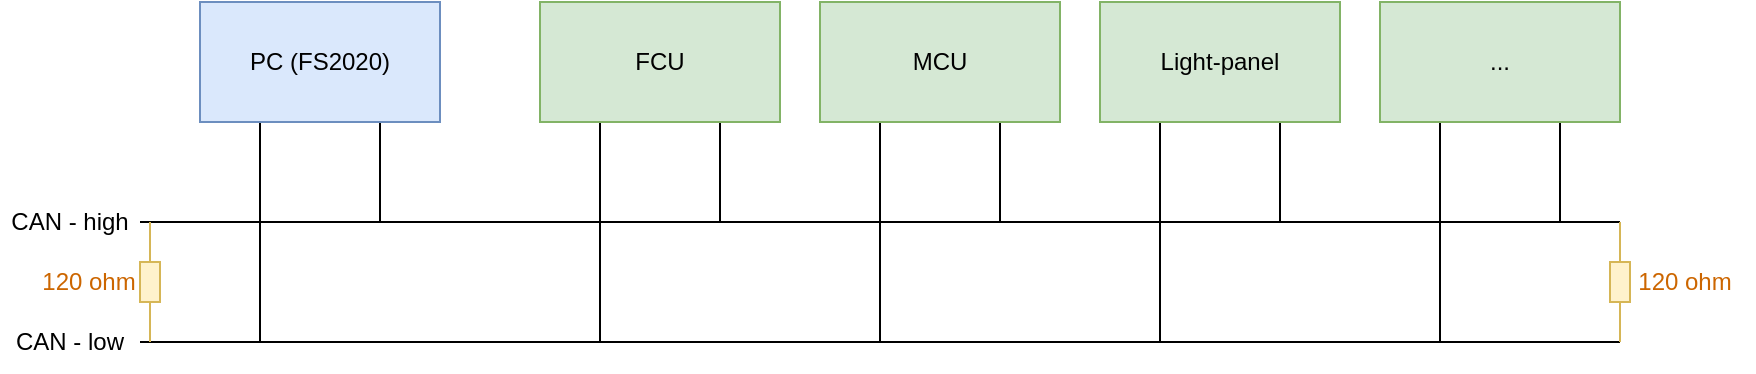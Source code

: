 <mxfile version="21.2.9" type="device">
  <diagram id="-o28_a95GBK_GpdNQeRj" name="Page-1">
    <mxGraphModel dx="1695" dy="532" grid="1" gridSize="10" guides="1" tooltips="1" connect="1" arrows="1" fold="1" page="1" pageScale="1" pageWidth="827" pageHeight="1169" math="0" shadow="0">
      <root>
        <mxCell id="0" />
        <mxCell id="1" parent="0" />
        <mxCell id="iA1u8_zSU9ONUiLPO_8F-10" style="edgeStyle=orthogonalEdgeStyle;rounded=0;orthogonalLoop=1;jettySize=auto;html=1;exitX=0.25;exitY=1;exitDx=0;exitDy=0;endArrow=none;endFill=0;" parent="1" source="iA1u8_zSU9ONUiLPO_8F-1" edge="1">
          <mxGeometry relative="1" as="geometry">
            <mxPoint x="200" y="360" as="targetPoint" />
          </mxGeometry>
        </mxCell>
        <mxCell id="iA1u8_zSU9ONUiLPO_8F-25" style="edgeStyle=orthogonalEdgeStyle;rounded=0;orthogonalLoop=1;jettySize=auto;html=1;exitX=0.75;exitY=1;exitDx=0;exitDy=0;endArrow=none;endFill=0;" parent="1" source="iA1u8_zSU9ONUiLPO_8F-1" edge="1">
          <mxGeometry relative="1" as="geometry">
            <mxPoint x="260" y="300" as="targetPoint" />
          </mxGeometry>
        </mxCell>
        <mxCell id="iA1u8_zSU9ONUiLPO_8F-1" value="FCU" style="rounded=0;whiteSpace=wrap;html=1;fillColor=#d5e8d4;strokeColor=#82b366;" parent="1" vertex="1">
          <mxGeometry x="170" y="190" width="120" height="60" as="geometry" />
        </mxCell>
        <mxCell id="iA1u8_zSU9ONUiLPO_8F-26" style="edgeStyle=orthogonalEdgeStyle;rounded=0;orthogonalLoop=1;jettySize=auto;html=1;exitX=0.75;exitY=1;exitDx=0;exitDy=0;endArrow=none;endFill=0;" parent="1" source="iA1u8_zSU9ONUiLPO_8F-2" edge="1">
          <mxGeometry relative="1" as="geometry">
            <mxPoint x="400" y="300" as="targetPoint" />
          </mxGeometry>
        </mxCell>
        <mxCell id="iA1u8_zSU9ONUiLPO_8F-27" style="edgeStyle=orthogonalEdgeStyle;rounded=0;orthogonalLoop=1;jettySize=auto;html=1;exitX=0.25;exitY=1;exitDx=0;exitDy=0;endArrow=none;endFill=0;" parent="1" source="iA1u8_zSU9ONUiLPO_8F-2" edge="1">
          <mxGeometry relative="1" as="geometry">
            <mxPoint x="340" y="360" as="targetPoint" />
          </mxGeometry>
        </mxCell>
        <mxCell id="iA1u8_zSU9ONUiLPO_8F-2" value="MCU" style="rounded=0;whiteSpace=wrap;html=1;fillColor=#d5e8d4;strokeColor=#82b366;" parent="1" vertex="1">
          <mxGeometry x="310" y="190" width="120" height="60" as="geometry" />
        </mxCell>
        <mxCell id="iA1u8_zSU9ONUiLPO_8F-14" style="edgeStyle=orthogonalEdgeStyle;rounded=0;orthogonalLoop=1;jettySize=auto;html=1;exitX=0.25;exitY=1;exitDx=0;exitDy=0;endArrow=none;endFill=0;" parent="1" source="iA1u8_zSU9ONUiLPO_8F-3" edge="1">
          <mxGeometry relative="1" as="geometry">
            <mxPoint x="480" y="360" as="targetPoint" />
          </mxGeometry>
        </mxCell>
        <mxCell id="iA1u8_zSU9ONUiLPO_8F-15" style="edgeStyle=orthogonalEdgeStyle;rounded=0;orthogonalLoop=1;jettySize=auto;html=1;exitX=0.75;exitY=1;exitDx=0;exitDy=0;endArrow=none;endFill=0;" parent="1" source="iA1u8_zSU9ONUiLPO_8F-3" edge="1">
          <mxGeometry relative="1" as="geometry">
            <mxPoint x="540" y="300" as="targetPoint" />
          </mxGeometry>
        </mxCell>
        <mxCell id="iA1u8_zSU9ONUiLPO_8F-3" value="Light-panel" style="rounded=0;whiteSpace=wrap;html=1;fillColor=#d5e8d4;strokeColor=#82b366;" parent="1" vertex="1">
          <mxGeometry x="450" y="190" width="120" height="60" as="geometry" />
        </mxCell>
        <mxCell id="iA1u8_zSU9ONUiLPO_8F-16" style="edgeStyle=orthogonalEdgeStyle;rounded=0;orthogonalLoop=1;jettySize=auto;html=1;exitX=0.25;exitY=1;exitDx=0;exitDy=0;endArrow=none;endFill=0;" parent="1" source="iA1u8_zSU9ONUiLPO_8F-4" edge="1">
          <mxGeometry relative="1" as="geometry">
            <mxPoint x="620" y="360" as="targetPoint" />
          </mxGeometry>
        </mxCell>
        <mxCell id="iA1u8_zSU9ONUiLPO_8F-17" style="edgeStyle=orthogonalEdgeStyle;rounded=0;orthogonalLoop=1;jettySize=auto;html=1;exitX=0.75;exitY=1;exitDx=0;exitDy=0;endArrow=none;endFill=0;" parent="1" source="iA1u8_zSU9ONUiLPO_8F-4" edge="1">
          <mxGeometry relative="1" as="geometry">
            <mxPoint x="680" y="300" as="targetPoint" />
          </mxGeometry>
        </mxCell>
        <mxCell id="iA1u8_zSU9ONUiLPO_8F-4" value="..." style="rounded=0;whiteSpace=wrap;html=1;fillColor=#d5e8d4;strokeColor=#82b366;" parent="1" vertex="1">
          <mxGeometry x="590" y="190" width="120" height="60" as="geometry" />
        </mxCell>
        <mxCell id="iA1u8_zSU9ONUiLPO_8F-8" style="edgeStyle=orthogonalEdgeStyle;rounded=0;orthogonalLoop=1;jettySize=auto;html=1;exitX=0.25;exitY=1;exitDx=0;exitDy=0;endArrow=none;endFill=0;" parent="1" source="iA1u8_zSU9ONUiLPO_8F-5" edge="1">
          <mxGeometry relative="1" as="geometry">
            <mxPoint x="30" y="360" as="targetPoint" />
          </mxGeometry>
        </mxCell>
        <mxCell id="iA1u8_zSU9ONUiLPO_8F-24" style="edgeStyle=orthogonalEdgeStyle;rounded=0;orthogonalLoop=1;jettySize=auto;html=1;exitX=0.75;exitY=1;exitDx=0;exitDy=0;endArrow=none;endFill=0;" parent="1" source="iA1u8_zSU9ONUiLPO_8F-5" edge="1">
          <mxGeometry relative="1" as="geometry">
            <mxPoint x="90" y="300" as="targetPoint" />
          </mxGeometry>
        </mxCell>
        <mxCell id="iA1u8_zSU9ONUiLPO_8F-5" value="PC (FS2020)" style="rounded=0;whiteSpace=wrap;html=1;fillColor=#dae8fc;strokeColor=#6c8ebf;" parent="1" vertex="1">
          <mxGeometry y="190" width="120" height="60" as="geometry" />
        </mxCell>
        <mxCell id="iA1u8_zSU9ONUiLPO_8F-6" value="" style="endArrow=none;html=1;rounded=0;" parent="1" edge="1">
          <mxGeometry width="50" height="50" relative="1" as="geometry">
            <mxPoint x="-30" y="300" as="sourcePoint" />
            <mxPoint x="710" y="300" as="targetPoint" />
          </mxGeometry>
        </mxCell>
        <mxCell id="iA1u8_zSU9ONUiLPO_8F-7" value="" style="endArrow=none;html=1;rounded=0;" parent="1" edge="1">
          <mxGeometry width="50" height="50" relative="1" as="geometry">
            <mxPoint x="-30" y="360" as="sourcePoint" />
            <mxPoint x="710" y="360" as="targetPoint" />
          </mxGeometry>
        </mxCell>
        <mxCell id="iA1u8_zSU9ONUiLPO_8F-18" value="CAN - high" style="text;html=1;strokeColor=none;fillColor=none;align=center;verticalAlign=middle;whiteSpace=wrap;rounded=0;" parent="1" vertex="1">
          <mxGeometry x="-100" y="285" width="70" height="30" as="geometry" />
        </mxCell>
        <mxCell id="iA1u8_zSU9ONUiLPO_8F-19" value="CAN - low" style="text;html=1;strokeColor=none;fillColor=none;align=center;verticalAlign=middle;whiteSpace=wrap;rounded=0;" parent="1" vertex="1">
          <mxGeometry x="-100" y="345" width="70" height="30" as="geometry" />
        </mxCell>
        <mxCell id="bqVOp6m3kdSGxzqZ1-0s-2" style="edgeStyle=orthogonalEdgeStyle;rounded=0;orthogonalLoop=1;jettySize=auto;html=1;endArrow=none;endFill=0;fillColor=#fff2cc;strokeColor=#d6b656;" edge="1" parent="1" source="bqVOp6m3kdSGxzqZ1-0s-1">
          <mxGeometry relative="1" as="geometry">
            <mxPoint x="710" y="300" as="targetPoint" />
          </mxGeometry>
        </mxCell>
        <mxCell id="bqVOp6m3kdSGxzqZ1-0s-3" style="edgeStyle=orthogonalEdgeStyle;rounded=0;orthogonalLoop=1;jettySize=auto;html=1;endArrow=none;endFill=0;fillColor=#fff2cc;strokeColor=#d6b656;" edge="1" parent="1" source="bqVOp6m3kdSGxzqZ1-0s-1">
          <mxGeometry relative="1" as="geometry">
            <mxPoint x="710" y="360" as="targetPoint" />
          </mxGeometry>
        </mxCell>
        <mxCell id="bqVOp6m3kdSGxzqZ1-0s-1" value="" style="rounded=0;whiteSpace=wrap;html=1;fillColor=#fff2cc;strokeColor=#d6b656;" vertex="1" parent="1">
          <mxGeometry x="705" y="320" width="10" height="20" as="geometry" />
        </mxCell>
        <mxCell id="bqVOp6m3kdSGxzqZ1-0s-4" style="edgeStyle=orthogonalEdgeStyle;rounded=0;orthogonalLoop=1;jettySize=auto;html=1;endArrow=none;endFill=0;fillColor=#fff2cc;strokeColor=#d6b656;" edge="1" parent="1" source="bqVOp6m3kdSGxzqZ1-0s-6">
          <mxGeometry relative="1" as="geometry">
            <mxPoint x="-25" y="299.99" as="targetPoint" />
          </mxGeometry>
        </mxCell>
        <mxCell id="bqVOp6m3kdSGxzqZ1-0s-5" style="edgeStyle=orthogonalEdgeStyle;rounded=0;orthogonalLoop=1;jettySize=auto;html=1;endArrow=none;endFill=0;fillColor=#fff2cc;strokeColor=#d6b656;" edge="1" parent="1" source="bqVOp6m3kdSGxzqZ1-0s-6">
          <mxGeometry relative="1" as="geometry">
            <mxPoint x="-25" y="359.99" as="targetPoint" />
          </mxGeometry>
        </mxCell>
        <mxCell id="bqVOp6m3kdSGxzqZ1-0s-6" value="" style="rounded=0;whiteSpace=wrap;html=1;fillColor=#fff2cc;strokeColor=#d6b656;" vertex="1" parent="1">
          <mxGeometry x="-30" y="319.99" width="10" height="20" as="geometry" />
        </mxCell>
        <mxCell id="bqVOp6m3kdSGxzqZ1-0s-7" value="120 ohm" style="text;html=1;align=center;verticalAlign=middle;resizable=0;points=[];autosize=1;strokeColor=none;fillColor=none;fontColor=#CC6600;" vertex="1" parent="1">
          <mxGeometry x="707" y="314.99" width="70" height="30" as="geometry" />
        </mxCell>
        <mxCell id="bqVOp6m3kdSGxzqZ1-0s-8" value="120 ohm" style="text;html=1;align=center;verticalAlign=middle;resizable=0;points=[];autosize=1;strokeColor=none;fillColor=none;fontColor=#CC6600;" vertex="1" parent="1">
          <mxGeometry x="-91" y="315" width="70" height="30" as="geometry" />
        </mxCell>
      </root>
    </mxGraphModel>
  </diagram>
</mxfile>
